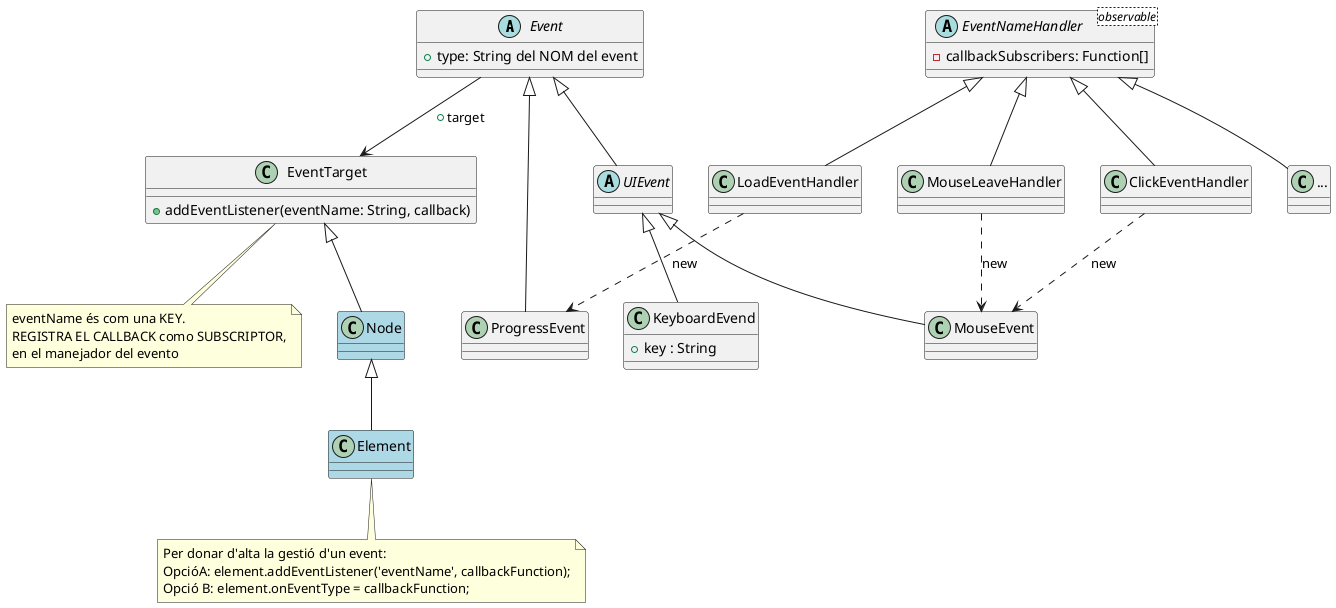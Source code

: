 @startuml event

abstract Event {
    + type: String del NOM del event
}
Event --> EventTarget : + target

abstract UIEvent
Event <|-- UIEvent

class MouseEvent
UIEvent <|-- MouseEvent

class KeyboardEvend {
    + key : String
}
UIEvent <|-- KeyboardEvend

class ProgressEvent
Event <|-- ProgressEvent


class EventTarget {
    + addEventListener(eventName: String, callback)
}
note bottom
eventName és com una KEY.
REGISTRA EL CALLBACK como SUBSCRIPTOR,
en el manejador del evento
end note

abstract EventNameHandler <observable>{
    - callbackSubscribers: Function[]
}

class ClickEventHandler
ClickEventHandler ..> MouseEvent : new
EventNameHandler <|-- ClickEventHandler

class MouseLeaveHandler
MouseLeaveHandler ..> MouseEvent : new
EventNameHandler <|-- MouseLeaveHandler

class LoadEventHandler
LoadEventHandler ..> ProgressEvent : new
EventNameHandler <|-- LoadEventHandler

class X as "..." 
EventNameHandler <|-- X




class Element #LightBlue
note bottom 
Per donar d'alta la gestió d'un event:
OpcióA: element.addEventListener('eventName', callbackFunction);
Opció B: element.onEventType = callbackFunction;
end note
Node <|--Element

class Node #LightBlue
EventTarget <|-- Node
@enduml